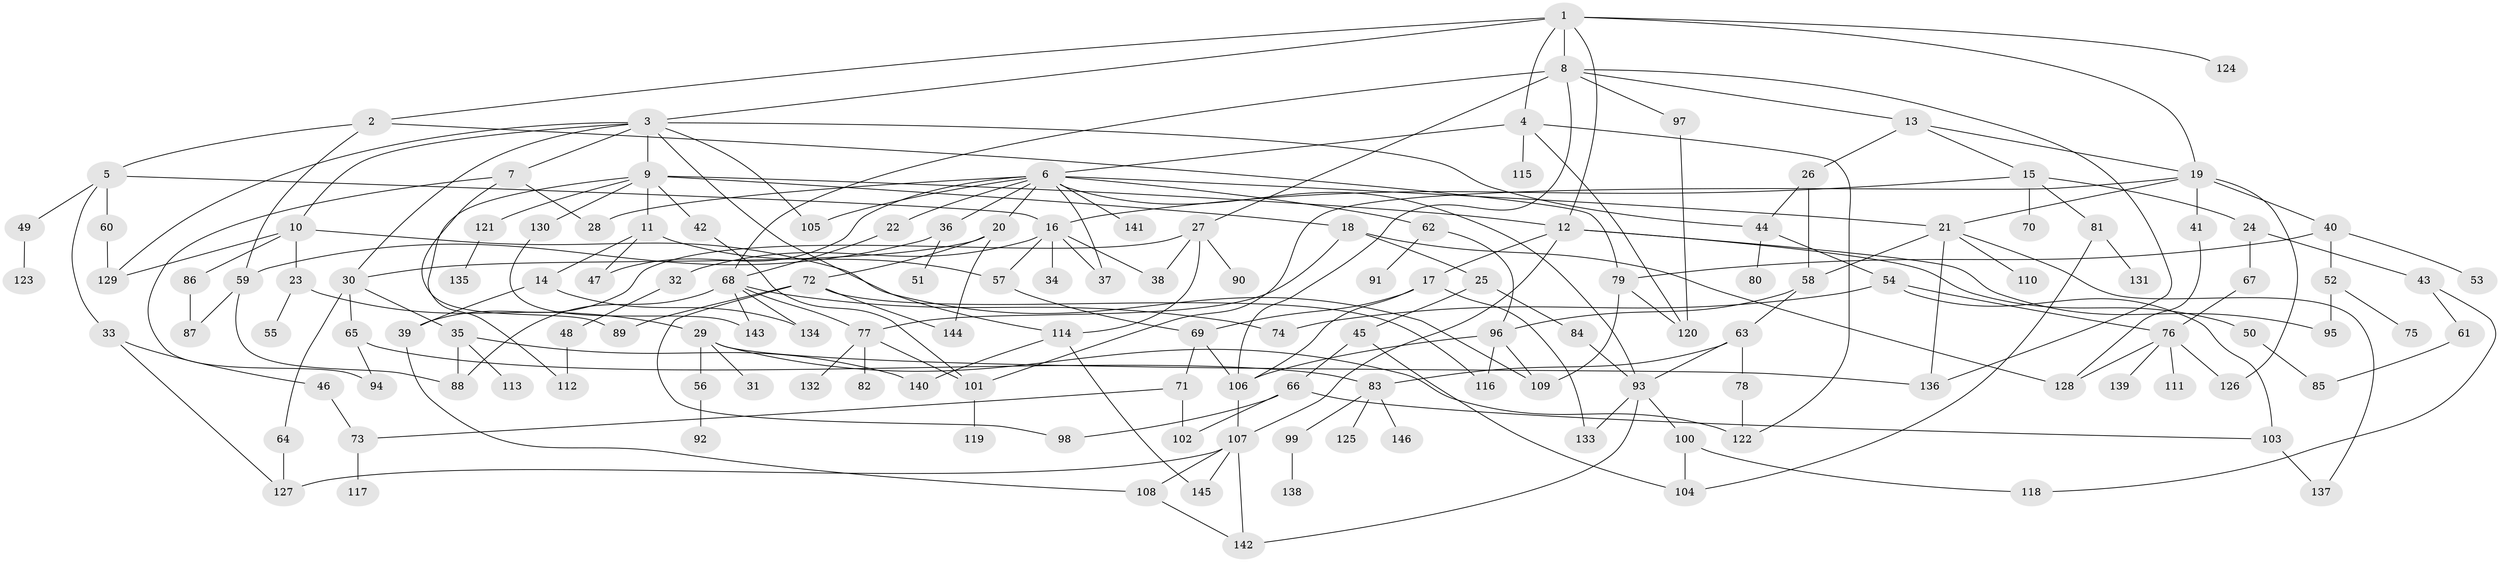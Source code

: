 // coarse degree distribution, {7: 0.029411764705882353, 4: 0.12745098039215685, 8: 0.029411764705882353, 5: 0.0784313725490196, 11: 0.00980392156862745, 15: 0.00980392156862745, 6: 0.058823529411764705, 3: 0.19607843137254902, 9: 0.00980392156862745, 2: 0.2549019607843137, 1: 0.19607843137254902}
// Generated by graph-tools (version 1.1) at 2025/17/03/04/25 18:17:06]
// undirected, 146 vertices, 218 edges
graph export_dot {
graph [start="1"]
  node [color=gray90,style=filled];
  1;
  2;
  3;
  4;
  5;
  6;
  7;
  8;
  9;
  10;
  11;
  12;
  13;
  14;
  15;
  16;
  17;
  18;
  19;
  20;
  21;
  22;
  23;
  24;
  25;
  26;
  27;
  28;
  29;
  30;
  31;
  32;
  33;
  34;
  35;
  36;
  37;
  38;
  39;
  40;
  41;
  42;
  43;
  44;
  45;
  46;
  47;
  48;
  49;
  50;
  51;
  52;
  53;
  54;
  55;
  56;
  57;
  58;
  59;
  60;
  61;
  62;
  63;
  64;
  65;
  66;
  67;
  68;
  69;
  70;
  71;
  72;
  73;
  74;
  75;
  76;
  77;
  78;
  79;
  80;
  81;
  82;
  83;
  84;
  85;
  86;
  87;
  88;
  89;
  90;
  91;
  92;
  93;
  94;
  95;
  96;
  97;
  98;
  99;
  100;
  101;
  102;
  103;
  104;
  105;
  106;
  107;
  108;
  109;
  110;
  111;
  112;
  113;
  114;
  115;
  116;
  117;
  118;
  119;
  120;
  121;
  122;
  123;
  124;
  125;
  126;
  127;
  128;
  129;
  130;
  131;
  132;
  133;
  134;
  135;
  136;
  137;
  138;
  139;
  140;
  141;
  142;
  143;
  144;
  145;
  146;
  1 -- 2;
  1 -- 3;
  1 -- 4;
  1 -- 8;
  1 -- 19;
  1 -- 124;
  1 -- 12;
  2 -- 5;
  2 -- 59;
  2 -- 79;
  3 -- 7;
  3 -- 9;
  3 -- 10;
  3 -- 105;
  3 -- 114;
  3 -- 30;
  3 -- 129;
  3 -- 44;
  4 -- 6;
  4 -- 115;
  4 -- 122;
  4 -- 120;
  5 -- 16;
  5 -- 33;
  5 -- 49;
  5 -- 60;
  6 -- 20;
  6 -- 22;
  6 -- 28;
  6 -- 36;
  6 -- 37;
  6 -- 47;
  6 -- 62;
  6 -- 93;
  6 -- 141;
  6 -- 105;
  6 -- 21;
  7 -- 94;
  7 -- 89;
  7 -- 28;
  8 -- 13;
  8 -- 27;
  8 -- 97;
  8 -- 136;
  8 -- 106;
  8 -- 68;
  9 -- 11;
  9 -- 12;
  9 -- 18;
  9 -- 42;
  9 -- 121;
  9 -- 130;
  9 -- 112;
  10 -- 23;
  10 -- 86;
  10 -- 129;
  10 -- 109;
  11 -- 14;
  11 -- 57;
  11 -- 47;
  12 -- 17;
  12 -- 50;
  12 -- 107;
  12 -- 95;
  13 -- 15;
  13 -- 26;
  13 -- 19;
  14 -- 39;
  14 -- 134;
  15 -- 24;
  15 -- 70;
  15 -- 81;
  15 -- 16;
  16 -- 32;
  16 -- 34;
  16 -- 38;
  16 -- 37;
  16 -- 57;
  17 -- 106;
  17 -- 133;
  17 -- 69;
  18 -- 25;
  18 -- 77;
  18 -- 128;
  19 -- 21;
  19 -- 40;
  19 -- 41;
  19 -- 101;
  19 -- 126;
  20 -- 30;
  20 -- 72;
  20 -- 144;
  21 -- 58;
  21 -- 110;
  21 -- 137;
  21 -- 136;
  22 -- 68;
  23 -- 29;
  23 -- 55;
  24 -- 43;
  24 -- 67;
  25 -- 45;
  25 -- 84;
  26 -- 44;
  26 -- 58;
  27 -- 90;
  27 -- 38;
  27 -- 114;
  27 -- 39;
  29 -- 31;
  29 -- 56;
  29 -- 122;
  29 -- 136;
  30 -- 35;
  30 -- 64;
  30 -- 65;
  32 -- 48;
  33 -- 46;
  33 -- 127;
  35 -- 113;
  35 -- 140;
  35 -- 88;
  36 -- 51;
  36 -- 59;
  39 -- 108;
  40 -- 52;
  40 -- 53;
  40 -- 79;
  41 -- 128;
  42 -- 101;
  43 -- 61;
  43 -- 118;
  44 -- 54;
  44 -- 80;
  45 -- 66;
  45 -- 104;
  46 -- 73;
  48 -- 112;
  49 -- 123;
  50 -- 85;
  52 -- 75;
  52 -- 95;
  54 -- 76;
  54 -- 103;
  54 -- 74;
  56 -- 92;
  57 -- 69;
  58 -- 63;
  58 -- 96;
  59 -- 87;
  59 -- 88;
  60 -- 129;
  61 -- 85;
  62 -- 91;
  62 -- 96;
  63 -- 78;
  63 -- 83;
  63 -- 93;
  64 -- 127;
  65 -- 94;
  65 -- 83;
  66 -- 103;
  66 -- 98;
  66 -- 102;
  67 -- 76;
  68 -- 74;
  68 -- 143;
  68 -- 88;
  68 -- 134;
  68 -- 77;
  69 -- 71;
  69 -- 106;
  71 -- 102;
  71 -- 73;
  72 -- 89;
  72 -- 98;
  72 -- 116;
  72 -- 144;
  73 -- 117;
  76 -- 111;
  76 -- 126;
  76 -- 128;
  76 -- 139;
  77 -- 82;
  77 -- 132;
  77 -- 101;
  78 -- 122;
  79 -- 109;
  79 -- 120;
  81 -- 104;
  81 -- 131;
  83 -- 99;
  83 -- 125;
  83 -- 146;
  84 -- 93;
  86 -- 87;
  93 -- 100;
  93 -- 133;
  93 -- 142;
  96 -- 109;
  96 -- 106;
  96 -- 116;
  97 -- 120;
  99 -- 138;
  100 -- 118;
  100 -- 104;
  101 -- 119;
  103 -- 137;
  106 -- 107;
  107 -- 108;
  107 -- 127;
  107 -- 142;
  107 -- 145;
  108 -- 142;
  114 -- 145;
  114 -- 140;
  121 -- 135;
  130 -- 143;
}
